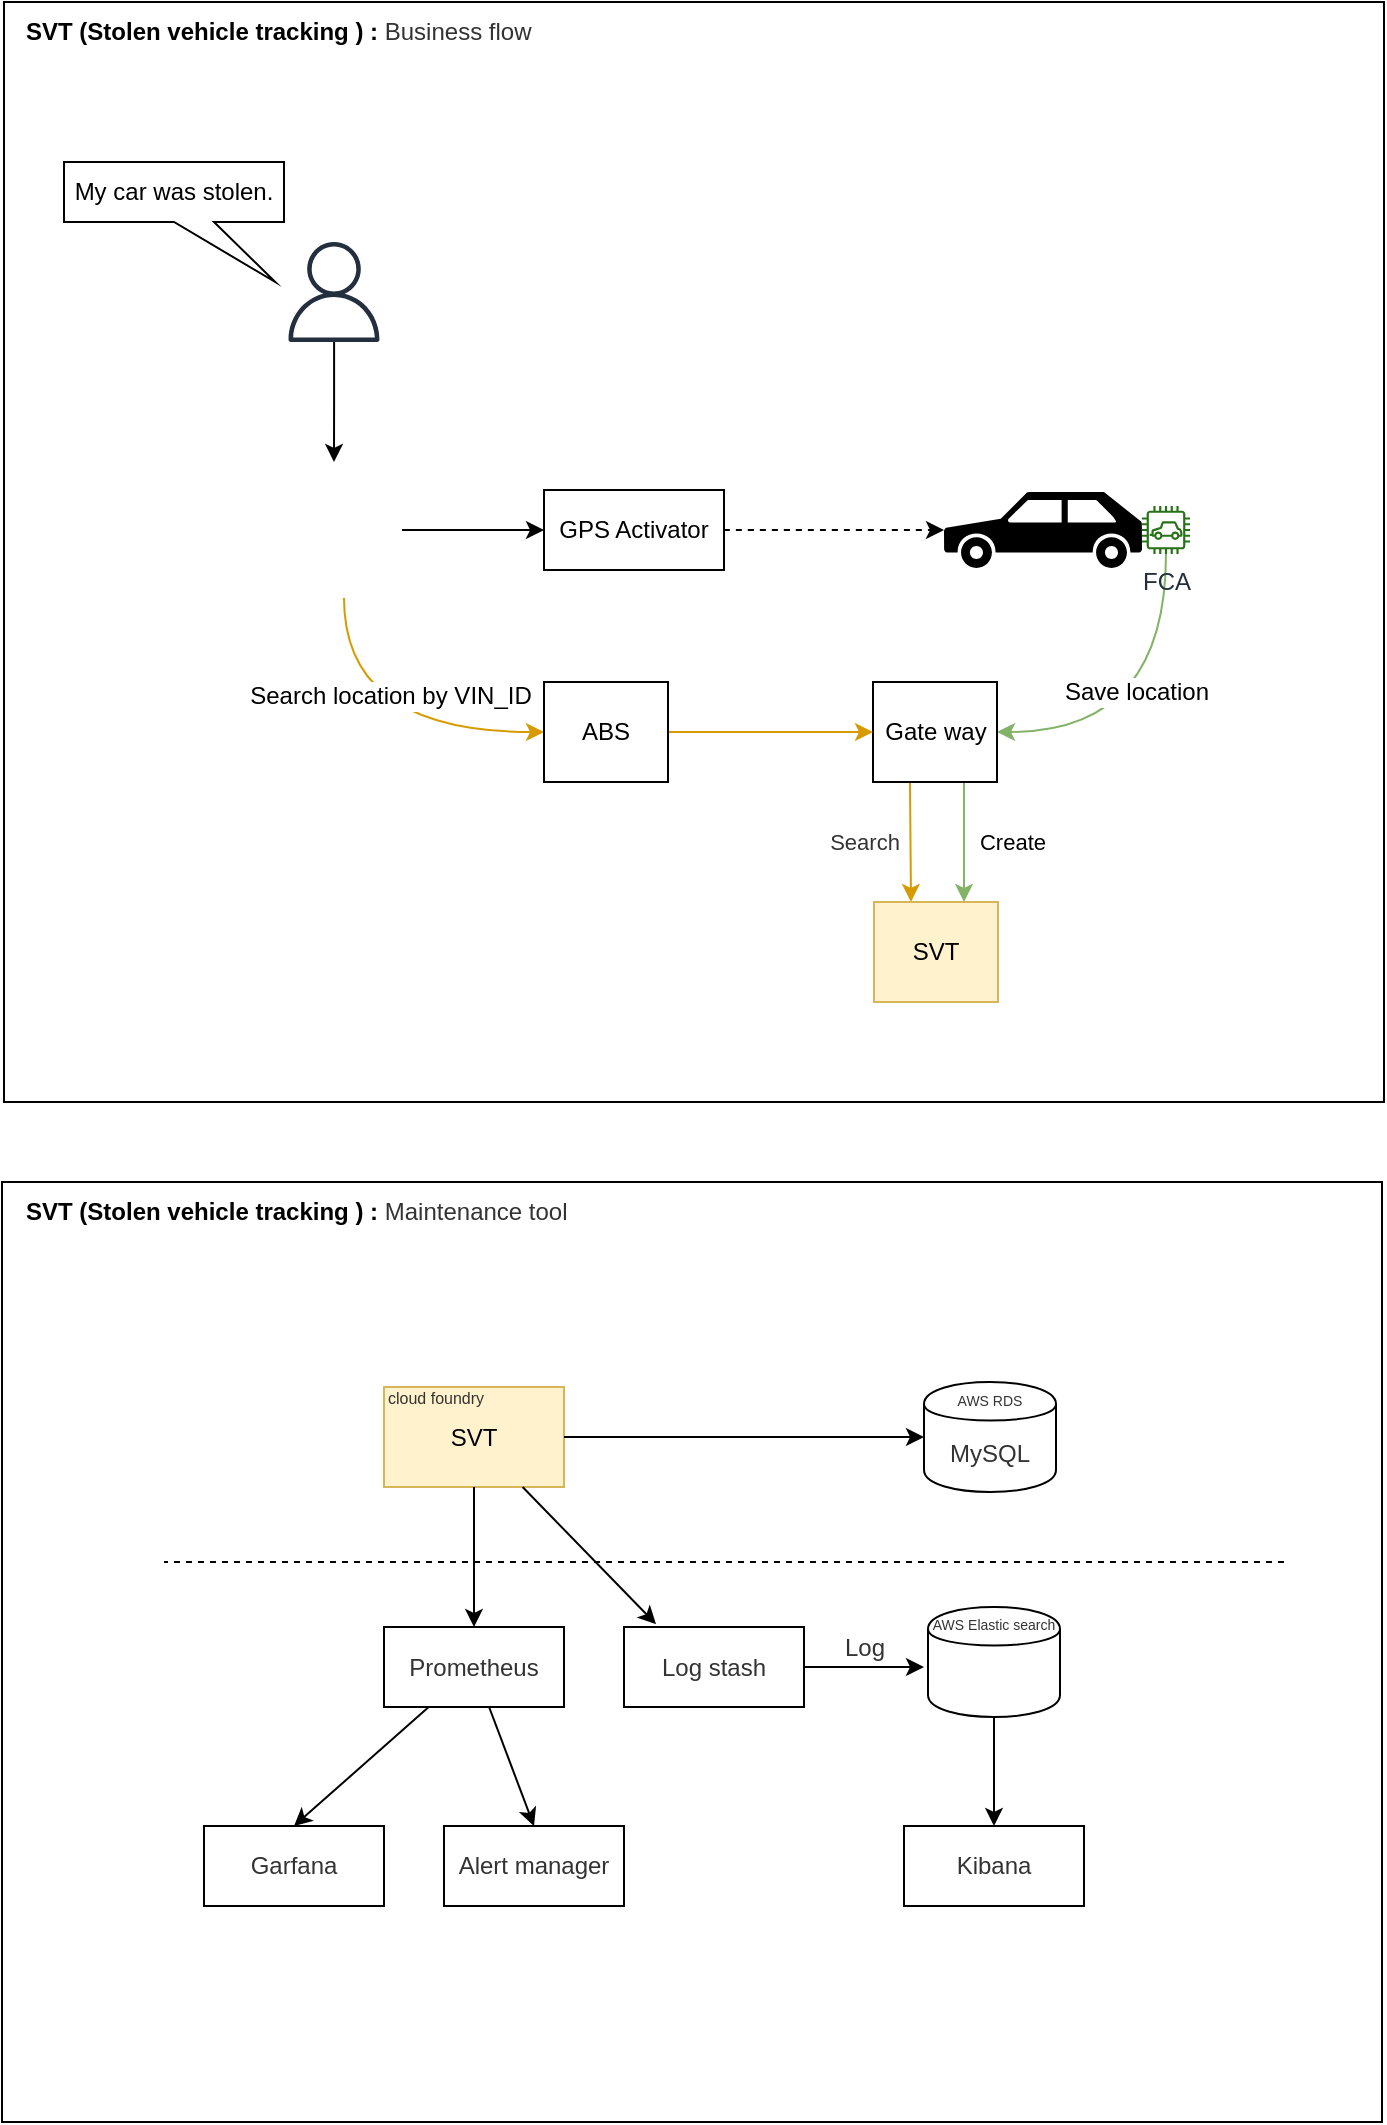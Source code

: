 <mxfile version="12.3.5" type="github" pages="1">
  <diagram id="Ct7FX3QZdZiHv1qoABlO" name="Page-1">
    <mxGraphModel dx="2611" dy="1113" grid="1" gridSize="10" guides="1" tooltips="1" connect="1" arrows="1" fold="1" page="1" pageScale="1" pageWidth="850" pageHeight="1100" math="0" shadow="0">
      <root>
        <mxCell id="0"/>
        <mxCell id="1" parent="0"/>
        <mxCell id="S7RXYdwZjhqqfzKiC_Oa-34" value="" style="rounded=0;whiteSpace=wrap;html=1;" vertex="1" parent="1">
          <mxGeometry x="-10" y="210" width="690" height="550" as="geometry"/>
        </mxCell>
        <mxCell id="S7RXYdwZjhqqfzKiC_Oa-6" style="edgeStyle=orthogonalEdgeStyle;rounded=0;orthogonalLoop=1;jettySize=auto;html=1;" edge="1" parent="1" source="S7RXYdwZjhqqfzKiC_Oa-1" target="S7RXYdwZjhqqfzKiC_Oa-2">
          <mxGeometry relative="1" as="geometry"/>
        </mxCell>
        <mxCell id="S7RXYdwZjhqqfzKiC_Oa-1" value="" style="outlineConnect=0;fontColor=#232F3E;gradientColor=none;fillColor=#232F3E;strokeColor=none;dashed=0;verticalLabelPosition=bottom;verticalAlign=top;align=center;html=1;fontSize=12;fontStyle=0;aspect=fixed;pointerEvents=1;shape=mxgraph.aws4.user;" vertex="1" parent="1">
          <mxGeometry x="130" y="330" width="50" height="50" as="geometry"/>
        </mxCell>
        <mxCell id="S7RXYdwZjhqqfzKiC_Oa-11" style="edgeStyle=orthogonalEdgeStyle;rounded=0;orthogonalLoop=1;jettySize=auto;html=1;entryX=0;entryY=0.5;entryDx=0;entryDy=0;" edge="1" parent="1" source="S7RXYdwZjhqqfzKiC_Oa-2" target="S7RXYdwZjhqqfzKiC_Oa-8">
          <mxGeometry relative="1" as="geometry"/>
        </mxCell>
        <mxCell id="S7RXYdwZjhqqfzKiC_Oa-25" style="edgeStyle=orthogonalEdgeStyle;curved=1;rounded=0;orthogonalLoop=1;jettySize=auto;html=1;entryX=0;entryY=0.5;entryDx=0;entryDy=0;fillColor=#ffe6cc;strokeColor=#d79b00;" edge="1" parent="1" source="S7RXYdwZjhqqfzKiC_Oa-2" target="S7RXYdwZjhqqfzKiC_Oa-24">
          <mxGeometry relative="1" as="geometry">
            <Array as="points">
              <mxPoint x="160" y="575"/>
            </Array>
          </mxGeometry>
        </mxCell>
        <mxCell id="S7RXYdwZjhqqfzKiC_Oa-26" value="Search location by VIN_ID" style="text;html=1;align=center;verticalAlign=middle;resizable=0;points=[];;labelBackgroundColor=#ffffff;" vertex="1" connectable="0" parent="S7RXYdwZjhqqfzKiC_Oa-25">
          <mxGeometry x="-0.421" y="23" relative="1" as="geometry">
            <mxPoint as="offset"/>
          </mxGeometry>
        </mxCell>
        <mxCell id="S7RXYdwZjhqqfzKiC_Oa-2" value="" style="shape=image;html=1;verticalAlign=top;verticalLabelPosition=bottom;labelBackgroundColor=#ffffff;imageAspect=0;aspect=fixed;image=https://cdn4.iconfinder.com/data/icons/help-and-support-5/64/phone-call-service-support-customer-128.png;align=center;" vertex="1" parent="1">
          <mxGeometry x="121" y="440" width="68" height="68" as="geometry"/>
        </mxCell>
        <mxCell id="S7RXYdwZjhqqfzKiC_Oa-7" value="My car was stolen." style="shape=callout;whiteSpace=wrap;html=1;perimeter=calloutPerimeter;position2=0.96;" vertex="1" parent="1">
          <mxGeometry x="20" y="290" width="110" height="60" as="geometry"/>
        </mxCell>
        <mxCell id="S7RXYdwZjhqqfzKiC_Oa-13" style="edgeStyle=orthogonalEdgeStyle;rounded=0;orthogonalLoop=1;jettySize=auto;html=1;entryX=0;entryY=0.5;entryDx=0;entryDy=0;entryPerimeter=0;curved=1;dashed=1;" edge="1" parent="1" source="S7RXYdwZjhqqfzKiC_Oa-8" target="S7RXYdwZjhqqfzKiC_Oa-12">
          <mxGeometry relative="1" as="geometry"/>
        </mxCell>
        <mxCell id="S7RXYdwZjhqqfzKiC_Oa-8" value="GPS Activator" style="rounded=0;whiteSpace=wrap;html=1;" vertex="1" parent="1">
          <mxGeometry x="260" y="454" width="90" height="40" as="geometry"/>
        </mxCell>
        <mxCell id="S7RXYdwZjhqqfzKiC_Oa-12" value="" style="shape=mxgraph.signs.transportation.car_3;html=1;fillColor=#000000;strokeColor=none;verticalLabelPosition=bottom;verticalAlign=top;align=center;" vertex="1" parent="1">
          <mxGeometry x="460" y="455" width="99" height="38" as="geometry"/>
        </mxCell>
        <mxCell id="S7RXYdwZjhqqfzKiC_Oa-19" style="edgeStyle=orthogonalEdgeStyle;curved=1;rounded=0;orthogonalLoop=1;jettySize=auto;html=1;fillColor=#d5e8d4;strokeColor=#82b366;" edge="1" parent="1" source="S7RXYdwZjhqqfzKiC_Oa-17" target="S7RXYdwZjhqqfzKiC_Oa-18">
          <mxGeometry relative="1" as="geometry">
            <Array as="points">
              <mxPoint x="571" y="575"/>
            </Array>
          </mxGeometry>
        </mxCell>
        <mxCell id="S7RXYdwZjhqqfzKiC_Oa-27" value="Save location" style="text;html=1;align=center;verticalAlign=middle;resizable=0;points=[];;labelBackgroundColor=#ffffff;" vertex="1" connectable="0" parent="S7RXYdwZjhqqfzKiC_Oa-19">
          <mxGeometry x="-0.206" y="-15" relative="1" as="geometry">
            <mxPoint as="offset"/>
          </mxGeometry>
        </mxCell>
        <mxCell id="S7RXYdwZjhqqfzKiC_Oa-17" value="FCA" style="outlineConnect=0;fontColor=#232F3E;gradientColor=none;fillColor=#277116;strokeColor=none;dashed=0;verticalLabelPosition=bottom;verticalAlign=top;align=center;html=1;fontSize=12;fontStyle=0;aspect=fixed;pointerEvents=1;shape=mxgraph.aws4.car;" vertex="1" parent="1">
          <mxGeometry x="559" y="462" width="24" height="24" as="geometry"/>
        </mxCell>
        <mxCell id="S7RXYdwZjhqqfzKiC_Oa-22" value="Create" style="edgeStyle=orthogonalEdgeStyle;curved=1;rounded=0;orthogonalLoop=1;jettySize=auto;html=1;fillColor=#d5e8d4;strokeColor=#82b366;" edge="1" parent="1" source="S7RXYdwZjhqqfzKiC_Oa-18" target="S7RXYdwZjhqqfzKiC_Oa-21">
          <mxGeometry y="24" relative="1" as="geometry">
            <Array as="points">
              <mxPoint x="470" y="620"/>
              <mxPoint x="470" y="620"/>
            </Array>
            <mxPoint as="offset"/>
          </mxGeometry>
        </mxCell>
        <mxCell id="S7RXYdwZjhqqfzKiC_Oa-38" value="Search" style="rounded=0;orthogonalLoop=1;jettySize=auto;html=1;entryX=0.25;entryY=0;entryDx=0;entryDy=0;fontColor=#333333;exitX=0.25;exitY=1;exitDx=0;exitDy=0;fillColor=#ffe6cc;strokeColor=#d79b00;" edge="1" parent="1">
          <mxGeometry x="-0.006" y="-23" relative="1" as="geometry">
            <mxPoint x="443" y="600" as="sourcePoint"/>
            <mxPoint x="443.5" y="660" as="targetPoint"/>
            <mxPoint as="offset"/>
          </mxGeometry>
        </mxCell>
        <mxCell id="S7RXYdwZjhqqfzKiC_Oa-18" value="Gate way" style="rounded=0;whiteSpace=wrap;html=1;" vertex="1" parent="1">
          <mxGeometry x="424.5" y="550" width="62" height="50" as="geometry"/>
        </mxCell>
        <mxCell id="S7RXYdwZjhqqfzKiC_Oa-21" value="SVT" style="rounded=0;whiteSpace=wrap;html=1;fillColor=#fff2cc;strokeColor=#d6b656;" vertex="1" parent="1">
          <mxGeometry x="425" y="660" width="62" height="50" as="geometry"/>
        </mxCell>
        <mxCell id="S7RXYdwZjhqqfzKiC_Oa-37" style="edgeStyle=orthogonalEdgeStyle;curved=1;rounded=0;orthogonalLoop=1;jettySize=auto;html=1;entryX=0;entryY=0.5;entryDx=0;entryDy=0;fontColor=#333333;fillColor=#ffe6cc;strokeColor=#d79b00;" edge="1" parent="1" source="S7RXYdwZjhqqfzKiC_Oa-24" target="S7RXYdwZjhqqfzKiC_Oa-18">
          <mxGeometry relative="1" as="geometry"/>
        </mxCell>
        <mxCell id="S7RXYdwZjhqqfzKiC_Oa-24" value="ABS" style="rounded=0;whiteSpace=wrap;html=1;" vertex="1" parent="1">
          <mxGeometry x="260" y="550" width="62" height="50" as="geometry"/>
        </mxCell>
        <mxCell id="S7RXYdwZjhqqfzKiC_Oa-35" value="SVT (Stolen vehicle tracking ) :&lt;span style=&quot;color: rgb(51 , 51 , 51) ; font-weight: 400&quot;&gt;&amp;nbsp;Business flow&lt;/span&gt;" style="text;html=1;strokeColor=none;fillColor=none;align=left;verticalAlign=middle;whiteSpace=wrap;rounded=0;fontStyle=1;spacingLeft=9;" vertex="1" parent="1">
          <mxGeometry x="-10" y="210" width="290" height="30" as="geometry"/>
        </mxCell>
        <mxCell id="S7RXYdwZjhqqfzKiC_Oa-39" value="" style="rounded=0;whiteSpace=wrap;html=1;" vertex="1" parent="1">
          <mxGeometry x="-11" y="800" width="690" height="470" as="geometry"/>
        </mxCell>
        <mxCell id="S7RXYdwZjhqqfzKiC_Oa-44" value="" style="group" vertex="1" connectable="0" parent="1">
          <mxGeometry x="448" y="900" width="70" height="55" as="geometry"/>
        </mxCell>
        <mxCell id="S7RXYdwZjhqqfzKiC_Oa-41" value="MySQL" style="shape=cylinder;whiteSpace=wrap;html=1;boundedLbl=1;backgroundOutline=1;fontColor=#333333;align=center;" vertex="1" parent="S7RXYdwZjhqqfzKiC_Oa-44">
          <mxGeometry x="2" width="66" height="55" as="geometry"/>
        </mxCell>
        <mxCell id="S7RXYdwZjhqqfzKiC_Oa-43" value="AWS RDS" style="text;html=1;strokeColor=none;fillColor=none;align=center;verticalAlign=middle;whiteSpace=wrap;rounded=0;fontColor=#333333;fontSize=7;" vertex="1" parent="S7RXYdwZjhqqfzKiC_Oa-44">
          <mxGeometry y="4.5" width="70" height="10" as="geometry"/>
        </mxCell>
        <mxCell id="S7RXYdwZjhqqfzKiC_Oa-45" value="" style="group" vertex="1" connectable="0" parent="1">
          <mxGeometry x="180" y="902.5" width="90" height="50" as="geometry"/>
        </mxCell>
        <mxCell id="S7RXYdwZjhqqfzKiC_Oa-40" value="SVT" style="rounded=0;whiteSpace=wrap;html=1;fillColor=#fff2cc;strokeColor=#d6b656;" vertex="1" parent="S7RXYdwZjhqqfzKiC_Oa-45">
          <mxGeometry width="90" height="50" as="geometry"/>
        </mxCell>
        <mxCell id="S7RXYdwZjhqqfzKiC_Oa-42" value="cloud foundry" style="text;html=1;strokeColor=none;fillColor=none;align=left;verticalAlign=middle;whiteSpace=wrap;rounded=0;fontColor=#333333;fontSize=8;" vertex="1" parent="S7RXYdwZjhqqfzKiC_Oa-45">
          <mxGeometry width="70" height="10" as="geometry"/>
        </mxCell>
        <mxCell id="S7RXYdwZjhqqfzKiC_Oa-58" style="edgeStyle=none;rounded=0;orthogonalLoop=1;jettySize=auto;html=1;entryX=0.5;entryY=0;entryDx=0;entryDy=0;fontSize=12;fontColor=#333333;" edge="1" parent="1" source="S7RXYdwZjhqqfzKiC_Oa-46" target="S7RXYdwZjhqqfzKiC_Oa-56">
          <mxGeometry relative="1" as="geometry"/>
        </mxCell>
        <mxCell id="S7RXYdwZjhqqfzKiC_Oa-59" style="edgeStyle=none;rounded=0;orthogonalLoop=1;jettySize=auto;html=1;entryX=0.5;entryY=0;entryDx=0;entryDy=0;fontSize=12;fontColor=#333333;" edge="1" parent="1" source="S7RXYdwZjhqqfzKiC_Oa-46" target="S7RXYdwZjhqqfzKiC_Oa-57">
          <mxGeometry relative="1" as="geometry"/>
        </mxCell>
        <mxCell id="S7RXYdwZjhqqfzKiC_Oa-46" value="Prometheus" style="rounded=0;whiteSpace=wrap;html=1;fontSize=12;fontColor=#333333;align=center;" vertex="1" parent="1">
          <mxGeometry x="180" y="1022.5" width="90" height="40" as="geometry"/>
        </mxCell>
        <mxCell id="S7RXYdwZjhqqfzKiC_Oa-54" value="Log" style="edgeStyle=none;rounded=0;orthogonalLoop=1;jettySize=auto;html=1;fontSize=12;fontColor=#333333;" edge="1" parent="1" source="S7RXYdwZjhqqfzKiC_Oa-47">
          <mxGeometry y="10" relative="1" as="geometry">
            <mxPoint x="450" y="1042.5" as="targetPoint"/>
            <mxPoint as="offset"/>
          </mxGeometry>
        </mxCell>
        <mxCell id="S7RXYdwZjhqqfzKiC_Oa-47" value="Log stash" style="rounded=0;whiteSpace=wrap;html=1;fontSize=12;fontColor=#333333;align=center;" vertex="1" parent="1">
          <mxGeometry x="300" y="1022.5" width="90" height="40" as="geometry"/>
        </mxCell>
        <mxCell id="S7RXYdwZjhqqfzKiC_Oa-48" style="edgeStyle=none;rounded=0;orthogonalLoop=1;jettySize=auto;html=1;entryX=0.5;entryY=0;entryDx=0;entryDy=0;fontSize=12;fontColor=#333333;" edge="1" parent="1" source="S7RXYdwZjhqqfzKiC_Oa-40" target="S7RXYdwZjhqqfzKiC_Oa-46">
          <mxGeometry relative="1" as="geometry"/>
        </mxCell>
        <mxCell id="S7RXYdwZjhqqfzKiC_Oa-49" style="edgeStyle=none;rounded=0;orthogonalLoop=1;jettySize=auto;html=1;entryX=0.178;entryY=-0.035;entryDx=0;entryDy=0;entryPerimeter=0;fontSize=12;fontColor=#333333;" edge="1" parent="1" source="S7RXYdwZjhqqfzKiC_Oa-40" target="S7RXYdwZjhqqfzKiC_Oa-47">
          <mxGeometry relative="1" as="geometry"/>
        </mxCell>
        <mxCell id="S7RXYdwZjhqqfzKiC_Oa-50" style="edgeStyle=none;rounded=0;orthogonalLoop=1;jettySize=auto;html=1;entryX=0;entryY=0.5;entryDx=0;entryDy=0;fontSize=12;fontColor=#333333;" edge="1" parent="1" source="S7RXYdwZjhqqfzKiC_Oa-40" target="S7RXYdwZjhqqfzKiC_Oa-41">
          <mxGeometry relative="1" as="geometry"/>
        </mxCell>
        <mxCell id="S7RXYdwZjhqqfzKiC_Oa-51" value="" style="group" vertex="1" connectable="0" parent="1">
          <mxGeometry x="450" y="1012.5" width="70" height="55" as="geometry"/>
        </mxCell>
        <mxCell id="S7RXYdwZjhqqfzKiC_Oa-52" value="" style="shape=cylinder;whiteSpace=wrap;html=1;boundedLbl=1;backgroundOutline=1;fontColor=#333333;align=center;" vertex="1" parent="S7RXYdwZjhqqfzKiC_Oa-51">
          <mxGeometry x="2" width="66" height="55" as="geometry"/>
        </mxCell>
        <mxCell id="S7RXYdwZjhqqfzKiC_Oa-53" value="AWS Elastic search" style="text;html=1;strokeColor=none;fillColor=none;align=center;verticalAlign=middle;whiteSpace=wrap;rounded=0;fontColor=#333333;fontSize=7;" vertex="1" parent="S7RXYdwZjhqqfzKiC_Oa-51">
          <mxGeometry y="4.5" width="70" height="10" as="geometry"/>
        </mxCell>
        <mxCell id="S7RXYdwZjhqqfzKiC_Oa-55" value="Kibana" style="rounded=0;whiteSpace=wrap;html=1;fontSize=12;fontColor=#333333;align=center;" vertex="1" parent="1">
          <mxGeometry x="440" y="1122" width="90" height="40" as="geometry"/>
        </mxCell>
        <mxCell id="S7RXYdwZjhqqfzKiC_Oa-56" value="Garfana" style="rounded=0;whiteSpace=wrap;html=1;fontSize=12;fontColor=#333333;align=center;" vertex="1" parent="1">
          <mxGeometry x="90" y="1122" width="90" height="40" as="geometry"/>
        </mxCell>
        <mxCell id="S7RXYdwZjhqqfzKiC_Oa-57" value="Alert manager" style="rounded=0;whiteSpace=wrap;html=1;fontSize=12;fontColor=#333333;align=center;" vertex="1" parent="1">
          <mxGeometry x="210" y="1122" width="90" height="40" as="geometry"/>
        </mxCell>
        <mxCell id="S7RXYdwZjhqqfzKiC_Oa-60" style="edgeStyle=none;rounded=0;orthogonalLoop=1;jettySize=auto;html=1;entryX=0.5;entryY=0;entryDx=0;entryDy=0;fontSize=12;fontColor=#333333;" edge="1" parent="1" source="S7RXYdwZjhqqfzKiC_Oa-52" target="S7RXYdwZjhqqfzKiC_Oa-55">
          <mxGeometry relative="1" as="geometry"/>
        </mxCell>
        <mxCell id="S7RXYdwZjhqqfzKiC_Oa-61" value="" style="endArrow=none;dashed=1;html=1;fontSize=12;fontColor=#333333;" edge="1" parent="1">
          <mxGeometry width="50" height="50" relative="1" as="geometry">
            <mxPoint x="630" y="990" as="sourcePoint"/>
            <mxPoint x="70" y="990" as="targetPoint"/>
          </mxGeometry>
        </mxCell>
        <mxCell id="S7RXYdwZjhqqfzKiC_Oa-62" value="SVT (Stolen vehicle tracking ) :&lt;font color=&quot;#333333&quot;&gt;&lt;span style=&quot;font-weight: 400&quot;&gt;&amp;nbsp;Maintenance&amp;nbsp;tool&lt;/span&gt;&lt;/font&gt;" style="text;html=1;strokeColor=none;fillColor=none;align=left;verticalAlign=middle;whiteSpace=wrap;rounded=0;fontStyle=1;spacingLeft=9;" vertex="1" parent="1">
          <mxGeometry x="-10" y="800" width="400" height="30" as="geometry"/>
        </mxCell>
      </root>
    </mxGraphModel>
  </diagram>
</mxfile>

